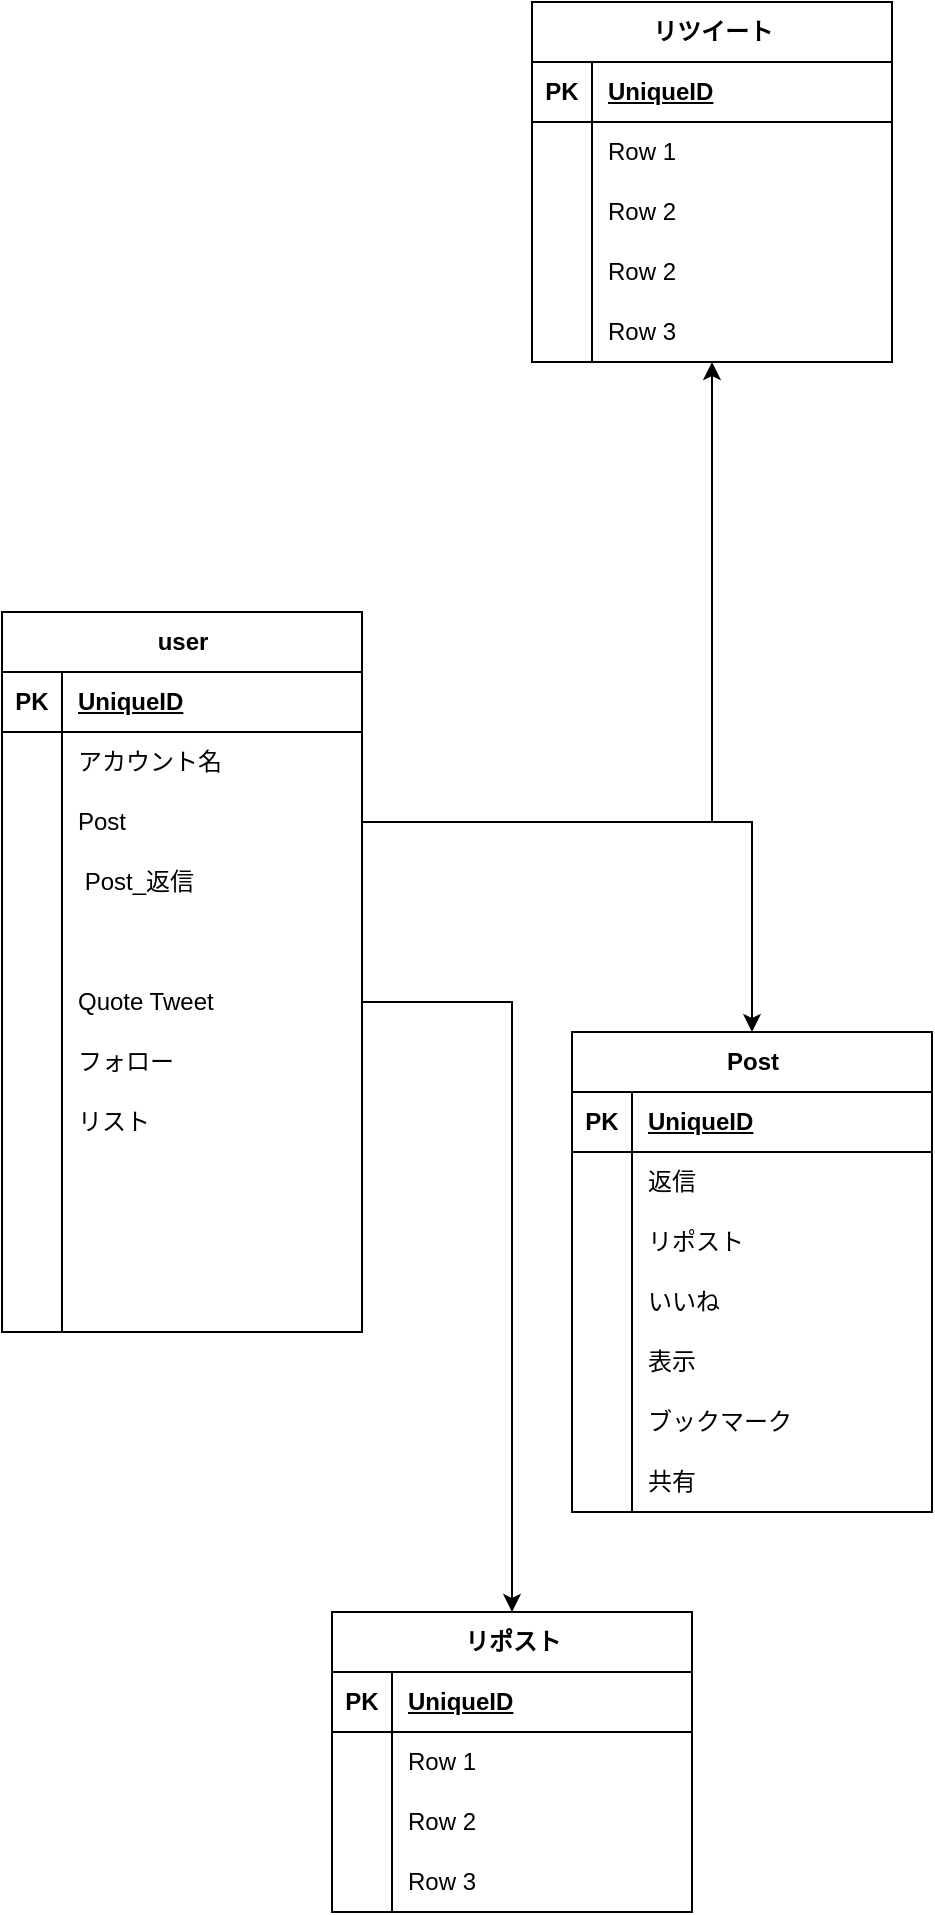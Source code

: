 <mxfile version="27.0.6">
  <diagram id="R2lEEEUBdFMjLlhIrx00" name="Page-1">
    <mxGraphModel dx="1303" dy="1092" grid="1" gridSize="10" guides="1" tooltips="1" connect="1" arrows="1" fold="1" page="1" pageScale="1" pageWidth="850" pageHeight="1100" math="0" shadow="0" extFonts="Permanent Marker^https://fonts.googleapis.com/css?family=Permanent+Marker">
      <root>
        <mxCell id="0" />
        <mxCell id="1" parent="0" />
        <mxCell id="Z0va_Sow9RR0B_8RdqIn-8" value="user" style="shape=table;startSize=30;container=1;collapsible=1;childLayout=tableLayout;fixedRows=1;rowLines=0;fontStyle=1;align=center;resizeLast=1;html=1;" vertex="1" parent="1">
          <mxGeometry x="335" y="395" width="180" height="360" as="geometry" />
        </mxCell>
        <mxCell id="Z0va_Sow9RR0B_8RdqIn-9" value="" style="shape=tableRow;horizontal=0;startSize=0;swimlaneHead=0;swimlaneBody=0;fillColor=none;collapsible=0;dropTarget=0;points=[[0,0.5],[1,0.5]];portConstraint=eastwest;top=0;left=0;right=0;bottom=1;" vertex="1" parent="Z0va_Sow9RR0B_8RdqIn-8">
          <mxGeometry y="30" width="180" height="30" as="geometry" />
        </mxCell>
        <mxCell id="Z0va_Sow9RR0B_8RdqIn-10" value="PK" style="shape=partialRectangle;connectable=0;fillColor=none;top=0;left=0;bottom=0;right=0;fontStyle=1;overflow=hidden;whiteSpace=wrap;html=1;" vertex="1" parent="Z0va_Sow9RR0B_8RdqIn-9">
          <mxGeometry width="30" height="30" as="geometry">
            <mxRectangle width="30" height="30" as="alternateBounds" />
          </mxGeometry>
        </mxCell>
        <mxCell id="Z0va_Sow9RR0B_8RdqIn-11" value="UniqueID" style="shape=partialRectangle;connectable=0;fillColor=none;top=0;left=0;bottom=0;right=0;align=left;spacingLeft=6;fontStyle=5;overflow=hidden;whiteSpace=wrap;html=1;" vertex="1" parent="Z0va_Sow9RR0B_8RdqIn-9">
          <mxGeometry x="30" width="150" height="30" as="geometry">
            <mxRectangle width="150" height="30" as="alternateBounds" />
          </mxGeometry>
        </mxCell>
        <mxCell id="Z0va_Sow9RR0B_8RdqIn-12" value="" style="shape=tableRow;horizontal=0;startSize=0;swimlaneHead=0;swimlaneBody=0;fillColor=none;collapsible=0;dropTarget=0;points=[[0,0.5],[1,0.5]];portConstraint=eastwest;top=0;left=0;right=0;bottom=0;" vertex="1" parent="Z0va_Sow9RR0B_8RdqIn-8">
          <mxGeometry y="60" width="180" height="30" as="geometry" />
        </mxCell>
        <mxCell id="Z0va_Sow9RR0B_8RdqIn-13" value="" style="shape=partialRectangle;connectable=0;fillColor=none;top=0;left=0;bottom=0;right=0;editable=1;overflow=hidden;whiteSpace=wrap;html=1;" vertex="1" parent="Z0va_Sow9RR0B_8RdqIn-12">
          <mxGeometry width="30" height="30" as="geometry">
            <mxRectangle width="30" height="30" as="alternateBounds" />
          </mxGeometry>
        </mxCell>
        <mxCell id="Z0va_Sow9RR0B_8RdqIn-14" value="アカウント名" style="shape=partialRectangle;connectable=0;fillColor=none;top=0;left=0;bottom=0;right=0;align=left;spacingLeft=6;overflow=hidden;whiteSpace=wrap;html=1;" vertex="1" parent="Z0va_Sow9RR0B_8RdqIn-12">
          <mxGeometry x="30" width="150" height="30" as="geometry">
            <mxRectangle width="150" height="30" as="alternateBounds" />
          </mxGeometry>
        </mxCell>
        <mxCell id="Z0va_Sow9RR0B_8RdqIn-15" value="" style="shape=tableRow;horizontal=0;startSize=0;swimlaneHead=0;swimlaneBody=0;fillColor=none;collapsible=0;dropTarget=0;points=[[0,0.5],[1,0.5]];portConstraint=eastwest;top=0;left=0;right=0;bottom=0;" vertex="1" parent="Z0va_Sow9RR0B_8RdqIn-8">
          <mxGeometry y="90" width="180" height="30" as="geometry" />
        </mxCell>
        <mxCell id="Z0va_Sow9RR0B_8RdqIn-16" value="" style="shape=partialRectangle;connectable=0;fillColor=none;top=0;left=0;bottom=0;right=0;editable=1;overflow=hidden;whiteSpace=wrap;html=1;" vertex="1" parent="Z0va_Sow9RR0B_8RdqIn-15">
          <mxGeometry width="30" height="30" as="geometry">
            <mxRectangle width="30" height="30" as="alternateBounds" />
          </mxGeometry>
        </mxCell>
        <mxCell id="Z0va_Sow9RR0B_8RdqIn-17" value="Post" style="shape=partialRectangle;connectable=0;fillColor=none;top=0;left=0;bottom=0;right=0;align=left;spacingLeft=6;overflow=hidden;whiteSpace=wrap;html=1;" vertex="1" parent="Z0va_Sow9RR0B_8RdqIn-15">
          <mxGeometry x="30" width="150" height="30" as="geometry">
            <mxRectangle width="150" height="30" as="alternateBounds" />
          </mxGeometry>
        </mxCell>
        <mxCell id="Z0va_Sow9RR0B_8RdqIn-18" value="" style="shape=tableRow;horizontal=0;startSize=0;swimlaneHead=0;swimlaneBody=0;fillColor=none;collapsible=0;dropTarget=0;points=[[0,0.5],[1,0.5]];portConstraint=eastwest;top=0;left=0;right=0;bottom=0;" vertex="1" parent="Z0va_Sow9RR0B_8RdqIn-8">
          <mxGeometry y="120" width="180" height="30" as="geometry" />
        </mxCell>
        <mxCell id="Z0va_Sow9RR0B_8RdqIn-19" value="" style="shape=partialRectangle;connectable=0;fillColor=none;top=0;left=0;bottom=0;right=0;editable=1;overflow=hidden;whiteSpace=wrap;html=1;" vertex="1" parent="Z0va_Sow9RR0B_8RdqIn-18">
          <mxGeometry width="30" height="30" as="geometry">
            <mxRectangle width="30" height="30" as="alternateBounds" />
          </mxGeometry>
        </mxCell>
        <mxCell id="Z0va_Sow9RR0B_8RdqIn-20" value="&amp;nbsp;Post_返信" style="shape=partialRectangle;connectable=0;fillColor=none;top=0;left=0;bottom=0;right=0;align=left;spacingLeft=6;overflow=hidden;whiteSpace=wrap;html=1;" vertex="1" parent="Z0va_Sow9RR0B_8RdqIn-18">
          <mxGeometry x="30" width="150" height="30" as="geometry">
            <mxRectangle width="150" height="30" as="alternateBounds" />
          </mxGeometry>
        </mxCell>
        <mxCell id="Z0va_Sow9RR0B_8RdqIn-21" value="" style="shape=tableRow;horizontal=0;startSize=0;swimlaneHead=0;swimlaneBody=0;fillColor=none;collapsible=0;dropTarget=0;points=[[0,0.5],[1,0.5]];portConstraint=eastwest;top=0;left=0;right=0;bottom=0;" vertex="1" parent="Z0va_Sow9RR0B_8RdqIn-8">
          <mxGeometry y="150" width="180" height="30" as="geometry" />
        </mxCell>
        <mxCell id="Z0va_Sow9RR0B_8RdqIn-22" value="" style="shape=partialRectangle;connectable=0;fillColor=none;top=0;left=0;bottom=0;right=0;editable=1;overflow=hidden;whiteSpace=wrap;html=1;" vertex="1" parent="Z0va_Sow9RR0B_8RdqIn-21">
          <mxGeometry width="30" height="30" as="geometry">
            <mxRectangle width="30" height="30" as="alternateBounds" />
          </mxGeometry>
        </mxCell>
        <mxCell id="Z0va_Sow9RR0B_8RdqIn-23" value="" style="shape=partialRectangle;connectable=0;fillColor=none;top=0;left=0;bottom=0;right=0;align=left;spacingLeft=6;overflow=hidden;whiteSpace=wrap;html=1;" vertex="1" parent="Z0va_Sow9RR0B_8RdqIn-21">
          <mxGeometry x="30" width="150" height="30" as="geometry">
            <mxRectangle width="150" height="30" as="alternateBounds" />
          </mxGeometry>
        </mxCell>
        <mxCell id="Z0va_Sow9RR0B_8RdqIn-24" value="" style="shape=tableRow;horizontal=0;startSize=0;swimlaneHead=0;swimlaneBody=0;fillColor=none;collapsible=0;dropTarget=0;points=[[0,0.5],[1,0.5]];portConstraint=eastwest;top=0;left=0;right=0;bottom=0;" vertex="1" parent="Z0va_Sow9RR0B_8RdqIn-8">
          <mxGeometry y="180" width="180" height="30" as="geometry" />
        </mxCell>
        <mxCell id="Z0va_Sow9RR0B_8RdqIn-25" value="" style="shape=partialRectangle;connectable=0;fillColor=none;top=0;left=0;bottom=0;right=0;editable=1;overflow=hidden;whiteSpace=wrap;html=1;" vertex="1" parent="Z0va_Sow9RR0B_8RdqIn-24">
          <mxGeometry width="30" height="30" as="geometry">
            <mxRectangle width="30" height="30" as="alternateBounds" />
          </mxGeometry>
        </mxCell>
        <mxCell id="Z0va_Sow9RR0B_8RdqIn-26" value="Quote Tweet" style="shape=partialRectangle;connectable=0;fillColor=none;top=0;left=0;bottom=0;right=0;align=left;spacingLeft=6;overflow=hidden;whiteSpace=wrap;html=1;" vertex="1" parent="Z0va_Sow9RR0B_8RdqIn-24">
          <mxGeometry x="30" width="150" height="30" as="geometry">
            <mxRectangle width="150" height="30" as="alternateBounds" />
          </mxGeometry>
        </mxCell>
        <mxCell id="Z0va_Sow9RR0B_8RdqIn-27" value="" style="shape=tableRow;horizontal=0;startSize=0;swimlaneHead=0;swimlaneBody=0;fillColor=none;collapsible=0;dropTarget=0;points=[[0,0.5],[1,0.5]];portConstraint=eastwest;top=0;left=0;right=0;bottom=0;" vertex="1" parent="Z0va_Sow9RR0B_8RdqIn-8">
          <mxGeometry y="210" width="180" height="30" as="geometry" />
        </mxCell>
        <mxCell id="Z0va_Sow9RR0B_8RdqIn-28" value="" style="shape=partialRectangle;connectable=0;fillColor=none;top=0;left=0;bottom=0;right=0;editable=1;overflow=hidden;whiteSpace=wrap;html=1;" vertex="1" parent="Z0va_Sow9RR0B_8RdqIn-27">
          <mxGeometry width="30" height="30" as="geometry">
            <mxRectangle width="30" height="30" as="alternateBounds" />
          </mxGeometry>
        </mxCell>
        <mxCell id="Z0va_Sow9RR0B_8RdqIn-29" value="フォロー" style="shape=partialRectangle;connectable=0;fillColor=none;top=0;left=0;bottom=0;right=0;align=left;spacingLeft=6;overflow=hidden;whiteSpace=wrap;html=1;" vertex="1" parent="Z0va_Sow9RR0B_8RdqIn-27">
          <mxGeometry x="30" width="150" height="30" as="geometry">
            <mxRectangle width="150" height="30" as="alternateBounds" />
          </mxGeometry>
        </mxCell>
        <mxCell id="Z0va_Sow9RR0B_8RdqIn-30" value="" style="shape=tableRow;horizontal=0;startSize=0;swimlaneHead=0;swimlaneBody=0;fillColor=none;collapsible=0;dropTarget=0;points=[[0,0.5],[1,0.5]];portConstraint=eastwest;top=0;left=0;right=0;bottom=0;" vertex="1" parent="Z0va_Sow9RR0B_8RdqIn-8">
          <mxGeometry y="240" width="180" height="30" as="geometry" />
        </mxCell>
        <mxCell id="Z0va_Sow9RR0B_8RdqIn-31" value="" style="shape=partialRectangle;connectable=0;fillColor=none;top=0;left=0;bottom=0;right=0;editable=1;overflow=hidden;whiteSpace=wrap;html=1;" vertex="1" parent="Z0va_Sow9RR0B_8RdqIn-30">
          <mxGeometry width="30" height="30" as="geometry">
            <mxRectangle width="30" height="30" as="alternateBounds" />
          </mxGeometry>
        </mxCell>
        <mxCell id="Z0va_Sow9RR0B_8RdqIn-32" value="リスト" style="shape=partialRectangle;connectable=0;fillColor=none;top=0;left=0;bottom=0;right=0;align=left;spacingLeft=6;overflow=hidden;whiteSpace=wrap;html=1;" vertex="1" parent="Z0va_Sow9RR0B_8RdqIn-30">
          <mxGeometry x="30" width="150" height="30" as="geometry">
            <mxRectangle width="150" height="30" as="alternateBounds" />
          </mxGeometry>
        </mxCell>
        <mxCell id="Z0va_Sow9RR0B_8RdqIn-33" value="" style="shape=tableRow;horizontal=0;startSize=0;swimlaneHead=0;swimlaneBody=0;fillColor=none;collapsible=0;dropTarget=0;points=[[0,0.5],[1,0.5]];portConstraint=eastwest;top=0;left=0;right=0;bottom=0;" vertex="1" parent="Z0va_Sow9RR0B_8RdqIn-8">
          <mxGeometry y="270" width="180" height="30" as="geometry" />
        </mxCell>
        <mxCell id="Z0va_Sow9RR0B_8RdqIn-34" value="" style="shape=partialRectangle;connectable=0;fillColor=none;top=0;left=0;bottom=0;right=0;editable=1;overflow=hidden;whiteSpace=wrap;html=1;" vertex="1" parent="Z0va_Sow9RR0B_8RdqIn-33">
          <mxGeometry width="30" height="30" as="geometry">
            <mxRectangle width="30" height="30" as="alternateBounds" />
          </mxGeometry>
        </mxCell>
        <mxCell id="Z0va_Sow9RR0B_8RdqIn-35" value="" style="shape=partialRectangle;connectable=0;fillColor=none;top=0;left=0;bottom=0;right=0;align=left;spacingLeft=6;overflow=hidden;whiteSpace=wrap;html=1;" vertex="1" parent="Z0va_Sow9RR0B_8RdqIn-33">
          <mxGeometry x="30" width="150" height="30" as="geometry">
            <mxRectangle width="150" height="30" as="alternateBounds" />
          </mxGeometry>
        </mxCell>
        <mxCell id="Z0va_Sow9RR0B_8RdqIn-36" value="" style="shape=tableRow;horizontal=0;startSize=0;swimlaneHead=0;swimlaneBody=0;fillColor=none;collapsible=0;dropTarget=0;points=[[0,0.5],[1,0.5]];portConstraint=eastwest;top=0;left=0;right=0;bottom=0;" vertex="1" parent="Z0va_Sow9RR0B_8RdqIn-8">
          <mxGeometry y="300" width="180" height="30" as="geometry" />
        </mxCell>
        <mxCell id="Z0va_Sow9RR0B_8RdqIn-37" value="" style="shape=partialRectangle;connectable=0;fillColor=none;top=0;left=0;bottom=0;right=0;editable=1;overflow=hidden;whiteSpace=wrap;html=1;" vertex="1" parent="Z0va_Sow9RR0B_8RdqIn-36">
          <mxGeometry width="30" height="30" as="geometry">
            <mxRectangle width="30" height="30" as="alternateBounds" />
          </mxGeometry>
        </mxCell>
        <mxCell id="Z0va_Sow9RR0B_8RdqIn-38" value="" style="shape=partialRectangle;connectable=0;fillColor=none;top=0;left=0;bottom=0;right=0;align=left;spacingLeft=6;overflow=hidden;whiteSpace=wrap;html=1;" vertex="1" parent="Z0va_Sow9RR0B_8RdqIn-36">
          <mxGeometry x="30" width="150" height="30" as="geometry">
            <mxRectangle width="150" height="30" as="alternateBounds" />
          </mxGeometry>
        </mxCell>
        <mxCell id="Z0va_Sow9RR0B_8RdqIn-39" value="" style="shape=tableRow;horizontal=0;startSize=0;swimlaneHead=0;swimlaneBody=0;fillColor=none;collapsible=0;dropTarget=0;points=[[0,0.5],[1,0.5]];portConstraint=eastwest;top=0;left=0;right=0;bottom=0;" vertex="1" parent="Z0va_Sow9RR0B_8RdqIn-8">
          <mxGeometry y="330" width="180" height="30" as="geometry" />
        </mxCell>
        <mxCell id="Z0va_Sow9RR0B_8RdqIn-40" value="" style="shape=partialRectangle;connectable=0;fillColor=none;top=0;left=0;bottom=0;right=0;editable=1;overflow=hidden;whiteSpace=wrap;html=1;" vertex="1" parent="Z0va_Sow9RR0B_8RdqIn-39">
          <mxGeometry width="30" height="30" as="geometry">
            <mxRectangle width="30" height="30" as="alternateBounds" />
          </mxGeometry>
        </mxCell>
        <mxCell id="Z0va_Sow9RR0B_8RdqIn-41" value="" style="shape=partialRectangle;connectable=0;fillColor=none;top=0;left=0;bottom=0;right=0;align=left;spacingLeft=6;overflow=hidden;whiteSpace=wrap;html=1;" vertex="1" parent="Z0va_Sow9RR0B_8RdqIn-39">
          <mxGeometry x="30" width="150" height="30" as="geometry">
            <mxRectangle width="150" height="30" as="alternateBounds" />
          </mxGeometry>
        </mxCell>
        <mxCell id="Z0va_Sow9RR0B_8RdqIn-42" style="edgeStyle=orthogonalEdgeStyle;rounded=0;orthogonalLoop=1;jettySize=auto;html=1;exitX=1;exitY=0.5;exitDx=0;exitDy=0;" edge="1" parent="1" source="Z0va_Sow9RR0B_8RdqIn-15" target="Z0va_Sow9RR0B_8RdqIn-43">
          <mxGeometry relative="1" as="geometry">
            <mxPoint x="370" y="215" as="targetPoint" />
          </mxGeometry>
        </mxCell>
        <mxCell id="Z0va_Sow9RR0B_8RdqIn-43" value="リツイート" style="shape=table;startSize=30;container=1;collapsible=1;childLayout=tableLayout;fixedRows=1;rowLines=0;fontStyle=1;align=center;resizeLast=1;html=1;" vertex="1" parent="1">
          <mxGeometry x="600" y="90" width="180" height="180" as="geometry" />
        </mxCell>
        <mxCell id="Z0va_Sow9RR0B_8RdqIn-44" value="" style="shape=tableRow;horizontal=0;startSize=0;swimlaneHead=0;swimlaneBody=0;fillColor=none;collapsible=0;dropTarget=0;points=[[0,0.5],[1,0.5]];portConstraint=eastwest;top=0;left=0;right=0;bottom=1;" vertex="1" parent="Z0va_Sow9RR0B_8RdqIn-43">
          <mxGeometry y="30" width="180" height="30" as="geometry" />
        </mxCell>
        <mxCell id="Z0va_Sow9RR0B_8RdqIn-45" value="PK" style="shape=partialRectangle;connectable=0;fillColor=none;top=0;left=0;bottom=0;right=0;fontStyle=1;overflow=hidden;whiteSpace=wrap;html=1;" vertex="1" parent="Z0va_Sow9RR0B_8RdqIn-44">
          <mxGeometry width="30" height="30" as="geometry">
            <mxRectangle width="30" height="30" as="alternateBounds" />
          </mxGeometry>
        </mxCell>
        <mxCell id="Z0va_Sow9RR0B_8RdqIn-46" value="UniqueID" style="shape=partialRectangle;connectable=0;fillColor=none;top=0;left=0;bottom=0;right=0;align=left;spacingLeft=6;fontStyle=5;overflow=hidden;whiteSpace=wrap;html=1;" vertex="1" parent="Z0va_Sow9RR0B_8RdqIn-44">
          <mxGeometry x="30" width="150" height="30" as="geometry">
            <mxRectangle width="150" height="30" as="alternateBounds" />
          </mxGeometry>
        </mxCell>
        <mxCell id="Z0va_Sow9RR0B_8RdqIn-47" value="" style="shape=tableRow;horizontal=0;startSize=0;swimlaneHead=0;swimlaneBody=0;fillColor=none;collapsible=0;dropTarget=0;points=[[0,0.5],[1,0.5]];portConstraint=eastwest;top=0;left=0;right=0;bottom=0;" vertex="1" parent="Z0va_Sow9RR0B_8RdqIn-43">
          <mxGeometry y="60" width="180" height="30" as="geometry" />
        </mxCell>
        <mxCell id="Z0va_Sow9RR0B_8RdqIn-48" value="" style="shape=partialRectangle;connectable=0;fillColor=none;top=0;left=0;bottom=0;right=0;editable=1;overflow=hidden;whiteSpace=wrap;html=1;" vertex="1" parent="Z0va_Sow9RR0B_8RdqIn-47">
          <mxGeometry width="30" height="30" as="geometry">
            <mxRectangle width="30" height="30" as="alternateBounds" />
          </mxGeometry>
        </mxCell>
        <mxCell id="Z0va_Sow9RR0B_8RdqIn-49" value="Row 1" style="shape=partialRectangle;connectable=0;fillColor=none;top=0;left=0;bottom=0;right=0;align=left;spacingLeft=6;overflow=hidden;whiteSpace=wrap;html=1;" vertex="1" parent="Z0va_Sow9RR0B_8RdqIn-47">
          <mxGeometry x="30" width="150" height="30" as="geometry">
            <mxRectangle width="150" height="30" as="alternateBounds" />
          </mxGeometry>
        </mxCell>
        <mxCell id="Z0va_Sow9RR0B_8RdqIn-70" value="" style="shape=tableRow;horizontal=0;startSize=0;swimlaneHead=0;swimlaneBody=0;fillColor=none;collapsible=0;dropTarget=0;points=[[0,0.5],[1,0.5]];portConstraint=eastwest;top=0;left=0;right=0;bottom=0;" vertex="1" parent="Z0va_Sow9RR0B_8RdqIn-43">
          <mxGeometry y="90" width="180" height="30" as="geometry" />
        </mxCell>
        <mxCell id="Z0va_Sow9RR0B_8RdqIn-71" value="" style="shape=partialRectangle;connectable=0;fillColor=none;top=0;left=0;bottom=0;right=0;editable=1;overflow=hidden;whiteSpace=wrap;html=1;" vertex="1" parent="Z0va_Sow9RR0B_8RdqIn-70">
          <mxGeometry width="30" height="30" as="geometry">
            <mxRectangle width="30" height="30" as="alternateBounds" />
          </mxGeometry>
        </mxCell>
        <mxCell id="Z0va_Sow9RR0B_8RdqIn-72" value="Row 2" style="shape=partialRectangle;connectable=0;fillColor=none;top=0;left=0;bottom=0;right=0;align=left;spacingLeft=6;overflow=hidden;whiteSpace=wrap;html=1;" vertex="1" parent="Z0va_Sow9RR0B_8RdqIn-70">
          <mxGeometry x="30" width="150" height="30" as="geometry">
            <mxRectangle width="150" height="30" as="alternateBounds" />
          </mxGeometry>
        </mxCell>
        <mxCell id="Z0va_Sow9RR0B_8RdqIn-50" value="" style="shape=tableRow;horizontal=0;startSize=0;swimlaneHead=0;swimlaneBody=0;fillColor=none;collapsible=0;dropTarget=0;points=[[0,0.5],[1,0.5]];portConstraint=eastwest;top=0;left=0;right=0;bottom=0;" vertex="1" parent="Z0va_Sow9RR0B_8RdqIn-43">
          <mxGeometry y="120" width="180" height="30" as="geometry" />
        </mxCell>
        <mxCell id="Z0va_Sow9RR0B_8RdqIn-51" value="" style="shape=partialRectangle;connectable=0;fillColor=none;top=0;left=0;bottom=0;right=0;editable=1;overflow=hidden;whiteSpace=wrap;html=1;" vertex="1" parent="Z0va_Sow9RR0B_8RdqIn-50">
          <mxGeometry width="30" height="30" as="geometry">
            <mxRectangle width="30" height="30" as="alternateBounds" />
          </mxGeometry>
        </mxCell>
        <mxCell id="Z0va_Sow9RR0B_8RdqIn-52" value="Row 2" style="shape=partialRectangle;connectable=0;fillColor=none;top=0;left=0;bottom=0;right=0;align=left;spacingLeft=6;overflow=hidden;whiteSpace=wrap;html=1;" vertex="1" parent="Z0va_Sow9RR0B_8RdqIn-50">
          <mxGeometry x="30" width="150" height="30" as="geometry">
            <mxRectangle width="150" height="30" as="alternateBounds" />
          </mxGeometry>
        </mxCell>
        <mxCell id="Z0va_Sow9RR0B_8RdqIn-53" value="" style="shape=tableRow;horizontal=0;startSize=0;swimlaneHead=0;swimlaneBody=0;fillColor=none;collapsible=0;dropTarget=0;points=[[0,0.5],[1,0.5]];portConstraint=eastwest;top=0;left=0;right=0;bottom=0;" vertex="1" parent="Z0va_Sow9RR0B_8RdqIn-43">
          <mxGeometry y="150" width="180" height="30" as="geometry" />
        </mxCell>
        <mxCell id="Z0va_Sow9RR0B_8RdqIn-54" value="" style="shape=partialRectangle;connectable=0;fillColor=none;top=0;left=0;bottom=0;right=0;editable=1;overflow=hidden;whiteSpace=wrap;html=1;" vertex="1" parent="Z0va_Sow9RR0B_8RdqIn-53">
          <mxGeometry width="30" height="30" as="geometry">
            <mxRectangle width="30" height="30" as="alternateBounds" />
          </mxGeometry>
        </mxCell>
        <mxCell id="Z0va_Sow9RR0B_8RdqIn-55" value="Row 3" style="shape=partialRectangle;connectable=0;fillColor=none;top=0;left=0;bottom=0;right=0;align=left;spacingLeft=6;overflow=hidden;whiteSpace=wrap;html=1;" vertex="1" parent="Z0va_Sow9RR0B_8RdqIn-53">
          <mxGeometry x="30" width="150" height="30" as="geometry">
            <mxRectangle width="150" height="30" as="alternateBounds" />
          </mxGeometry>
        </mxCell>
        <mxCell id="Z0va_Sow9RR0B_8RdqIn-56" style="edgeStyle=orthogonalEdgeStyle;rounded=0;orthogonalLoop=1;jettySize=auto;html=1;" edge="1" parent="1" source="Z0va_Sow9RR0B_8RdqIn-15" target="Z0va_Sow9RR0B_8RdqIn-57">
          <mxGeometry relative="1" as="geometry">
            <mxPoint x="330" y="510" as="targetPoint" />
          </mxGeometry>
        </mxCell>
        <mxCell id="Z0va_Sow9RR0B_8RdqIn-57" value="Post" style="shape=table;startSize=30;container=1;collapsible=1;childLayout=tableLayout;fixedRows=1;rowLines=0;fontStyle=1;align=center;resizeLast=1;html=1;" vertex="1" parent="1">
          <mxGeometry x="620" y="605" width="180" height="240" as="geometry" />
        </mxCell>
        <mxCell id="Z0va_Sow9RR0B_8RdqIn-58" value="" style="shape=tableRow;horizontal=0;startSize=0;swimlaneHead=0;swimlaneBody=0;fillColor=none;collapsible=0;dropTarget=0;points=[[0,0.5],[1,0.5]];portConstraint=eastwest;top=0;left=0;right=0;bottom=1;" vertex="1" parent="Z0va_Sow9RR0B_8RdqIn-57">
          <mxGeometry y="30" width="180" height="30" as="geometry" />
        </mxCell>
        <mxCell id="Z0va_Sow9RR0B_8RdqIn-59" value="PK" style="shape=partialRectangle;connectable=0;fillColor=none;top=0;left=0;bottom=0;right=0;fontStyle=1;overflow=hidden;whiteSpace=wrap;html=1;" vertex="1" parent="Z0va_Sow9RR0B_8RdqIn-58">
          <mxGeometry width="30" height="30" as="geometry">
            <mxRectangle width="30" height="30" as="alternateBounds" />
          </mxGeometry>
        </mxCell>
        <mxCell id="Z0va_Sow9RR0B_8RdqIn-60" value="UniqueID" style="shape=partialRectangle;connectable=0;fillColor=none;top=0;left=0;bottom=0;right=0;align=left;spacingLeft=6;fontStyle=5;overflow=hidden;whiteSpace=wrap;html=1;" vertex="1" parent="Z0va_Sow9RR0B_8RdqIn-58">
          <mxGeometry x="30" width="150" height="30" as="geometry">
            <mxRectangle width="150" height="30" as="alternateBounds" />
          </mxGeometry>
        </mxCell>
        <mxCell id="Z0va_Sow9RR0B_8RdqIn-61" value="" style="shape=tableRow;horizontal=0;startSize=0;swimlaneHead=0;swimlaneBody=0;fillColor=none;collapsible=0;dropTarget=0;points=[[0,0.5],[1,0.5]];portConstraint=eastwest;top=0;left=0;right=0;bottom=0;" vertex="1" parent="Z0va_Sow9RR0B_8RdqIn-57">
          <mxGeometry y="60" width="180" height="30" as="geometry" />
        </mxCell>
        <mxCell id="Z0va_Sow9RR0B_8RdqIn-62" value="" style="shape=partialRectangle;connectable=0;fillColor=none;top=0;left=0;bottom=0;right=0;editable=1;overflow=hidden;whiteSpace=wrap;html=1;" vertex="1" parent="Z0va_Sow9RR0B_8RdqIn-61">
          <mxGeometry width="30" height="30" as="geometry">
            <mxRectangle width="30" height="30" as="alternateBounds" />
          </mxGeometry>
        </mxCell>
        <mxCell id="Z0va_Sow9RR0B_8RdqIn-63" value="返信" style="shape=partialRectangle;connectable=0;fillColor=none;top=0;left=0;bottom=0;right=0;align=left;spacingLeft=6;overflow=hidden;whiteSpace=wrap;html=1;" vertex="1" parent="Z0va_Sow9RR0B_8RdqIn-61">
          <mxGeometry x="30" width="150" height="30" as="geometry">
            <mxRectangle width="150" height="30" as="alternateBounds" />
          </mxGeometry>
        </mxCell>
        <mxCell id="Z0va_Sow9RR0B_8RdqIn-64" value="" style="shape=tableRow;horizontal=0;startSize=0;swimlaneHead=0;swimlaneBody=0;fillColor=none;collapsible=0;dropTarget=0;points=[[0,0.5],[1,0.5]];portConstraint=eastwest;top=0;left=0;right=0;bottom=0;" vertex="1" parent="Z0va_Sow9RR0B_8RdqIn-57">
          <mxGeometry y="90" width="180" height="30" as="geometry" />
        </mxCell>
        <mxCell id="Z0va_Sow9RR0B_8RdqIn-65" value="" style="shape=partialRectangle;connectable=0;fillColor=none;top=0;left=0;bottom=0;right=0;editable=1;overflow=hidden;whiteSpace=wrap;html=1;" vertex="1" parent="Z0va_Sow9RR0B_8RdqIn-64">
          <mxGeometry width="30" height="30" as="geometry">
            <mxRectangle width="30" height="30" as="alternateBounds" />
          </mxGeometry>
        </mxCell>
        <mxCell id="Z0va_Sow9RR0B_8RdqIn-66" value="リポスト" style="shape=partialRectangle;connectable=0;fillColor=none;top=0;left=0;bottom=0;right=0;align=left;spacingLeft=6;overflow=hidden;whiteSpace=wrap;html=1;" vertex="1" parent="Z0va_Sow9RR0B_8RdqIn-64">
          <mxGeometry x="30" width="150" height="30" as="geometry">
            <mxRectangle width="150" height="30" as="alternateBounds" />
          </mxGeometry>
        </mxCell>
        <mxCell id="Z0va_Sow9RR0B_8RdqIn-67" value="" style="shape=tableRow;horizontal=0;startSize=0;swimlaneHead=0;swimlaneBody=0;fillColor=none;collapsible=0;dropTarget=0;points=[[0,0.5],[1,0.5]];portConstraint=eastwest;top=0;left=0;right=0;bottom=0;" vertex="1" parent="Z0va_Sow9RR0B_8RdqIn-57">
          <mxGeometry y="120" width="180" height="30" as="geometry" />
        </mxCell>
        <mxCell id="Z0va_Sow9RR0B_8RdqIn-68" value="" style="shape=partialRectangle;connectable=0;fillColor=none;top=0;left=0;bottom=0;right=0;editable=1;overflow=hidden;whiteSpace=wrap;html=1;" vertex="1" parent="Z0va_Sow9RR0B_8RdqIn-67">
          <mxGeometry width="30" height="30" as="geometry">
            <mxRectangle width="30" height="30" as="alternateBounds" />
          </mxGeometry>
        </mxCell>
        <mxCell id="Z0va_Sow9RR0B_8RdqIn-69" value="いいね" style="shape=partialRectangle;connectable=0;fillColor=none;top=0;left=0;bottom=0;right=0;align=left;spacingLeft=6;overflow=hidden;whiteSpace=wrap;html=1;" vertex="1" parent="Z0va_Sow9RR0B_8RdqIn-67">
          <mxGeometry x="30" width="150" height="30" as="geometry">
            <mxRectangle width="150" height="30" as="alternateBounds" />
          </mxGeometry>
        </mxCell>
        <mxCell id="Z0va_Sow9RR0B_8RdqIn-73" value="" style="shape=tableRow;horizontal=0;startSize=0;swimlaneHead=0;swimlaneBody=0;fillColor=none;collapsible=0;dropTarget=0;points=[[0,0.5],[1,0.5]];portConstraint=eastwest;top=0;left=0;right=0;bottom=0;" vertex="1" parent="Z0va_Sow9RR0B_8RdqIn-57">
          <mxGeometry y="150" width="180" height="30" as="geometry" />
        </mxCell>
        <mxCell id="Z0va_Sow9RR0B_8RdqIn-74" value="" style="shape=partialRectangle;connectable=0;fillColor=none;top=0;left=0;bottom=0;right=0;editable=1;overflow=hidden;whiteSpace=wrap;html=1;" vertex="1" parent="Z0va_Sow9RR0B_8RdqIn-73">
          <mxGeometry width="30" height="30" as="geometry">
            <mxRectangle width="30" height="30" as="alternateBounds" />
          </mxGeometry>
        </mxCell>
        <mxCell id="Z0va_Sow9RR0B_8RdqIn-75" value="表示" style="shape=partialRectangle;connectable=0;fillColor=none;top=0;left=0;bottom=0;right=0;align=left;spacingLeft=6;overflow=hidden;whiteSpace=wrap;html=1;" vertex="1" parent="Z0va_Sow9RR0B_8RdqIn-73">
          <mxGeometry x="30" width="150" height="30" as="geometry">
            <mxRectangle width="150" height="30" as="alternateBounds" />
          </mxGeometry>
        </mxCell>
        <mxCell id="Z0va_Sow9RR0B_8RdqIn-76" value="" style="shape=tableRow;horizontal=0;startSize=0;swimlaneHead=0;swimlaneBody=0;fillColor=none;collapsible=0;dropTarget=0;points=[[0,0.5],[1,0.5]];portConstraint=eastwest;top=0;left=0;right=0;bottom=0;" vertex="1" parent="Z0va_Sow9RR0B_8RdqIn-57">
          <mxGeometry y="180" width="180" height="30" as="geometry" />
        </mxCell>
        <mxCell id="Z0va_Sow9RR0B_8RdqIn-77" value="" style="shape=partialRectangle;connectable=0;fillColor=none;top=0;left=0;bottom=0;right=0;editable=1;overflow=hidden;whiteSpace=wrap;html=1;" vertex="1" parent="Z0va_Sow9RR0B_8RdqIn-76">
          <mxGeometry width="30" height="30" as="geometry">
            <mxRectangle width="30" height="30" as="alternateBounds" />
          </mxGeometry>
        </mxCell>
        <mxCell id="Z0va_Sow9RR0B_8RdqIn-78" value="ブックマーク" style="shape=partialRectangle;connectable=0;fillColor=none;top=0;left=0;bottom=0;right=0;align=left;spacingLeft=6;overflow=hidden;whiteSpace=wrap;html=1;" vertex="1" parent="Z0va_Sow9RR0B_8RdqIn-76">
          <mxGeometry x="30" width="150" height="30" as="geometry">
            <mxRectangle width="150" height="30" as="alternateBounds" />
          </mxGeometry>
        </mxCell>
        <mxCell id="Z0va_Sow9RR0B_8RdqIn-79" value="" style="shape=tableRow;horizontal=0;startSize=0;swimlaneHead=0;swimlaneBody=0;fillColor=none;collapsible=0;dropTarget=0;points=[[0,0.5],[1,0.5]];portConstraint=eastwest;top=0;left=0;right=0;bottom=0;" vertex="1" parent="Z0va_Sow9RR0B_8RdqIn-57">
          <mxGeometry y="210" width="180" height="30" as="geometry" />
        </mxCell>
        <mxCell id="Z0va_Sow9RR0B_8RdqIn-80" value="" style="shape=partialRectangle;connectable=0;fillColor=none;top=0;left=0;bottom=0;right=0;editable=1;overflow=hidden;whiteSpace=wrap;html=1;" vertex="1" parent="Z0va_Sow9RR0B_8RdqIn-79">
          <mxGeometry width="30" height="30" as="geometry">
            <mxRectangle width="30" height="30" as="alternateBounds" />
          </mxGeometry>
        </mxCell>
        <mxCell id="Z0va_Sow9RR0B_8RdqIn-81" value="共有" style="shape=partialRectangle;connectable=0;fillColor=none;top=0;left=0;bottom=0;right=0;align=left;spacingLeft=6;overflow=hidden;whiteSpace=wrap;html=1;" vertex="1" parent="Z0va_Sow9RR0B_8RdqIn-79">
          <mxGeometry x="30" width="150" height="30" as="geometry">
            <mxRectangle width="150" height="30" as="alternateBounds" />
          </mxGeometry>
        </mxCell>
        <mxCell id="Z0va_Sow9RR0B_8RdqIn-96" style="edgeStyle=orthogonalEdgeStyle;rounded=0;orthogonalLoop=1;jettySize=auto;html=1;" edge="1" parent="1" source="Z0va_Sow9RR0B_8RdqIn-24" target="Z0va_Sow9RR0B_8RdqIn-97">
          <mxGeometry relative="1" as="geometry">
            <mxPoint x="590" y="970" as="targetPoint" />
          </mxGeometry>
        </mxCell>
        <mxCell id="Z0va_Sow9RR0B_8RdqIn-97" value="リポスト" style="shape=table;startSize=30;container=1;collapsible=1;childLayout=tableLayout;fixedRows=1;rowLines=0;fontStyle=1;align=center;resizeLast=1;html=1;" vertex="1" parent="1">
          <mxGeometry x="500" y="895" width="180" height="150" as="geometry" />
        </mxCell>
        <mxCell id="Z0va_Sow9RR0B_8RdqIn-98" value="" style="shape=tableRow;horizontal=0;startSize=0;swimlaneHead=0;swimlaneBody=0;fillColor=none;collapsible=0;dropTarget=0;points=[[0,0.5],[1,0.5]];portConstraint=eastwest;top=0;left=0;right=0;bottom=1;" vertex="1" parent="Z0va_Sow9RR0B_8RdqIn-97">
          <mxGeometry y="30" width="180" height="30" as="geometry" />
        </mxCell>
        <mxCell id="Z0va_Sow9RR0B_8RdqIn-99" value="PK" style="shape=partialRectangle;connectable=0;fillColor=none;top=0;left=0;bottom=0;right=0;fontStyle=1;overflow=hidden;whiteSpace=wrap;html=1;" vertex="1" parent="Z0va_Sow9RR0B_8RdqIn-98">
          <mxGeometry width="30" height="30" as="geometry">
            <mxRectangle width="30" height="30" as="alternateBounds" />
          </mxGeometry>
        </mxCell>
        <mxCell id="Z0va_Sow9RR0B_8RdqIn-100" value="UniqueID" style="shape=partialRectangle;connectable=0;fillColor=none;top=0;left=0;bottom=0;right=0;align=left;spacingLeft=6;fontStyle=5;overflow=hidden;whiteSpace=wrap;html=1;" vertex="1" parent="Z0va_Sow9RR0B_8RdqIn-98">
          <mxGeometry x="30" width="150" height="30" as="geometry">
            <mxRectangle width="150" height="30" as="alternateBounds" />
          </mxGeometry>
        </mxCell>
        <mxCell id="Z0va_Sow9RR0B_8RdqIn-101" value="" style="shape=tableRow;horizontal=0;startSize=0;swimlaneHead=0;swimlaneBody=0;fillColor=none;collapsible=0;dropTarget=0;points=[[0,0.5],[1,0.5]];portConstraint=eastwest;top=0;left=0;right=0;bottom=0;" vertex="1" parent="Z0va_Sow9RR0B_8RdqIn-97">
          <mxGeometry y="60" width="180" height="30" as="geometry" />
        </mxCell>
        <mxCell id="Z0va_Sow9RR0B_8RdqIn-102" value="" style="shape=partialRectangle;connectable=0;fillColor=none;top=0;left=0;bottom=0;right=0;editable=1;overflow=hidden;whiteSpace=wrap;html=1;" vertex="1" parent="Z0va_Sow9RR0B_8RdqIn-101">
          <mxGeometry width="30" height="30" as="geometry">
            <mxRectangle width="30" height="30" as="alternateBounds" />
          </mxGeometry>
        </mxCell>
        <mxCell id="Z0va_Sow9RR0B_8RdqIn-103" value="Row 1" style="shape=partialRectangle;connectable=0;fillColor=none;top=0;left=0;bottom=0;right=0;align=left;spacingLeft=6;overflow=hidden;whiteSpace=wrap;html=1;" vertex="1" parent="Z0va_Sow9RR0B_8RdqIn-101">
          <mxGeometry x="30" width="150" height="30" as="geometry">
            <mxRectangle width="150" height="30" as="alternateBounds" />
          </mxGeometry>
        </mxCell>
        <mxCell id="Z0va_Sow9RR0B_8RdqIn-104" value="" style="shape=tableRow;horizontal=0;startSize=0;swimlaneHead=0;swimlaneBody=0;fillColor=none;collapsible=0;dropTarget=0;points=[[0,0.5],[1,0.5]];portConstraint=eastwest;top=0;left=0;right=0;bottom=0;" vertex="1" parent="Z0va_Sow9RR0B_8RdqIn-97">
          <mxGeometry y="90" width="180" height="30" as="geometry" />
        </mxCell>
        <mxCell id="Z0va_Sow9RR0B_8RdqIn-105" value="" style="shape=partialRectangle;connectable=0;fillColor=none;top=0;left=0;bottom=0;right=0;editable=1;overflow=hidden;whiteSpace=wrap;html=1;" vertex="1" parent="Z0va_Sow9RR0B_8RdqIn-104">
          <mxGeometry width="30" height="30" as="geometry">
            <mxRectangle width="30" height="30" as="alternateBounds" />
          </mxGeometry>
        </mxCell>
        <mxCell id="Z0va_Sow9RR0B_8RdqIn-106" value="Row 2" style="shape=partialRectangle;connectable=0;fillColor=none;top=0;left=0;bottom=0;right=0;align=left;spacingLeft=6;overflow=hidden;whiteSpace=wrap;html=1;" vertex="1" parent="Z0va_Sow9RR0B_8RdqIn-104">
          <mxGeometry x="30" width="150" height="30" as="geometry">
            <mxRectangle width="150" height="30" as="alternateBounds" />
          </mxGeometry>
        </mxCell>
        <mxCell id="Z0va_Sow9RR0B_8RdqIn-107" value="" style="shape=tableRow;horizontal=0;startSize=0;swimlaneHead=0;swimlaneBody=0;fillColor=none;collapsible=0;dropTarget=0;points=[[0,0.5],[1,0.5]];portConstraint=eastwest;top=0;left=0;right=0;bottom=0;" vertex="1" parent="Z0va_Sow9RR0B_8RdqIn-97">
          <mxGeometry y="120" width="180" height="30" as="geometry" />
        </mxCell>
        <mxCell id="Z0va_Sow9RR0B_8RdqIn-108" value="" style="shape=partialRectangle;connectable=0;fillColor=none;top=0;left=0;bottom=0;right=0;editable=1;overflow=hidden;whiteSpace=wrap;html=1;" vertex="1" parent="Z0va_Sow9RR0B_8RdqIn-107">
          <mxGeometry width="30" height="30" as="geometry">
            <mxRectangle width="30" height="30" as="alternateBounds" />
          </mxGeometry>
        </mxCell>
        <mxCell id="Z0va_Sow9RR0B_8RdqIn-109" value="Row 3" style="shape=partialRectangle;connectable=0;fillColor=none;top=0;left=0;bottom=0;right=0;align=left;spacingLeft=6;overflow=hidden;whiteSpace=wrap;html=1;" vertex="1" parent="Z0va_Sow9RR0B_8RdqIn-107">
          <mxGeometry x="30" width="150" height="30" as="geometry">
            <mxRectangle width="150" height="30" as="alternateBounds" />
          </mxGeometry>
        </mxCell>
      </root>
    </mxGraphModel>
  </diagram>
</mxfile>
